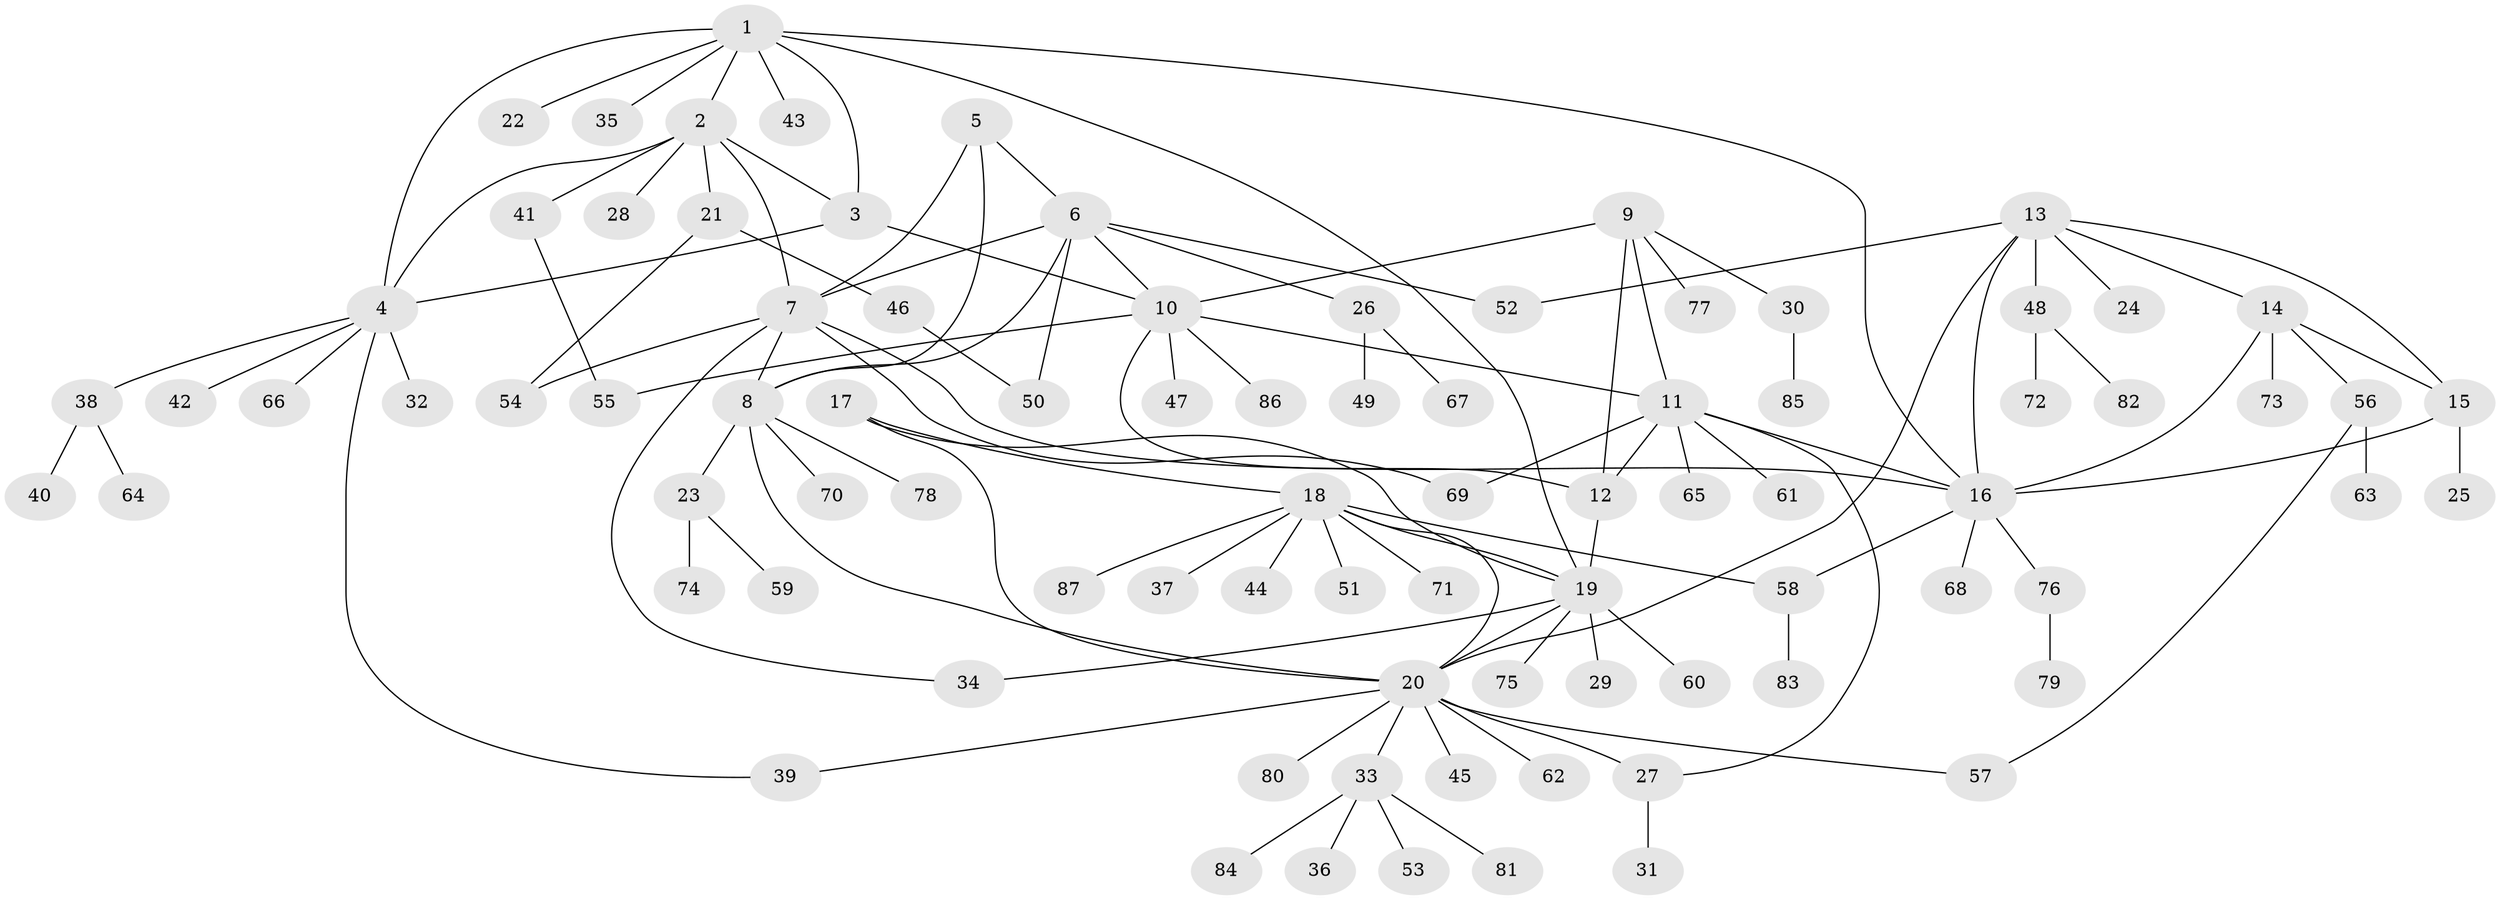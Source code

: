 // coarse degree distribution, {4: 0.1111111111111111, 5: 0.037037037037037035, 6: 0.18518518518518517, 2: 0.18518518518518517, 1: 0.3333333333333333, 9: 0.07407407407407407, 3: 0.07407407407407407}
// Generated by graph-tools (version 1.1) at 2025/37/03/04/25 23:37:32]
// undirected, 87 vertices, 117 edges
graph export_dot {
  node [color=gray90,style=filled];
  1;
  2;
  3;
  4;
  5;
  6;
  7;
  8;
  9;
  10;
  11;
  12;
  13;
  14;
  15;
  16;
  17;
  18;
  19;
  20;
  21;
  22;
  23;
  24;
  25;
  26;
  27;
  28;
  29;
  30;
  31;
  32;
  33;
  34;
  35;
  36;
  37;
  38;
  39;
  40;
  41;
  42;
  43;
  44;
  45;
  46;
  47;
  48;
  49;
  50;
  51;
  52;
  53;
  54;
  55;
  56;
  57;
  58;
  59;
  60;
  61;
  62;
  63;
  64;
  65;
  66;
  67;
  68;
  69;
  70;
  71;
  72;
  73;
  74;
  75;
  76;
  77;
  78;
  79;
  80;
  81;
  82;
  83;
  84;
  85;
  86;
  87;
  1 -- 2;
  1 -- 3;
  1 -- 4;
  1 -- 16;
  1 -- 19;
  1 -- 22;
  1 -- 35;
  1 -- 43;
  2 -- 3;
  2 -- 4;
  2 -- 7;
  2 -- 21;
  2 -- 28;
  2 -- 41;
  3 -- 4;
  3 -- 10;
  4 -- 32;
  4 -- 38;
  4 -- 39;
  4 -- 42;
  4 -- 66;
  5 -- 6;
  5 -- 7;
  5 -- 8;
  6 -- 7;
  6 -- 8;
  6 -- 10;
  6 -- 26;
  6 -- 50;
  6 -- 52;
  7 -- 8;
  7 -- 16;
  7 -- 34;
  7 -- 54;
  7 -- 69;
  8 -- 20;
  8 -- 23;
  8 -- 70;
  8 -- 78;
  9 -- 10;
  9 -- 11;
  9 -- 12;
  9 -- 30;
  9 -- 77;
  10 -- 11;
  10 -- 12;
  10 -- 47;
  10 -- 55;
  10 -- 86;
  11 -- 12;
  11 -- 16;
  11 -- 27;
  11 -- 61;
  11 -- 65;
  11 -- 69;
  12 -- 19;
  13 -- 14;
  13 -- 15;
  13 -- 16;
  13 -- 20;
  13 -- 24;
  13 -- 48;
  13 -- 52;
  14 -- 15;
  14 -- 16;
  14 -- 56;
  14 -- 73;
  15 -- 16;
  15 -- 25;
  16 -- 58;
  16 -- 68;
  16 -- 76;
  17 -- 18;
  17 -- 19;
  17 -- 20;
  18 -- 19;
  18 -- 20;
  18 -- 37;
  18 -- 44;
  18 -- 51;
  18 -- 58;
  18 -- 71;
  18 -- 87;
  19 -- 20;
  19 -- 29;
  19 -- 34;
  19 -- 60;
  19 -- 75;
  20 -- 27;
  20 -- 33;
  20 -- 39;
  20 -- 45;
  20 -- 57;
  20 -- 62;
  20 -- 80;
  21 -- 46;
  21 -- 54;
  23 -- 59;
  23 -- 74;
  26 -- 49;
  26 -- 67;
  27 -- 31;
  30 -- 85;
  33 -- 36;
  33 -- 53;
  33 -- 81;
  33 -- 84;
  38 -- 40;
  38 -- 64;
  41 -- 55;
  46 -- 50;
  48 -- 72;
  48 -- 82;
  56 -- 57;
  56 -- 63;
  58 -- 83;
  76 -- 79;
}
